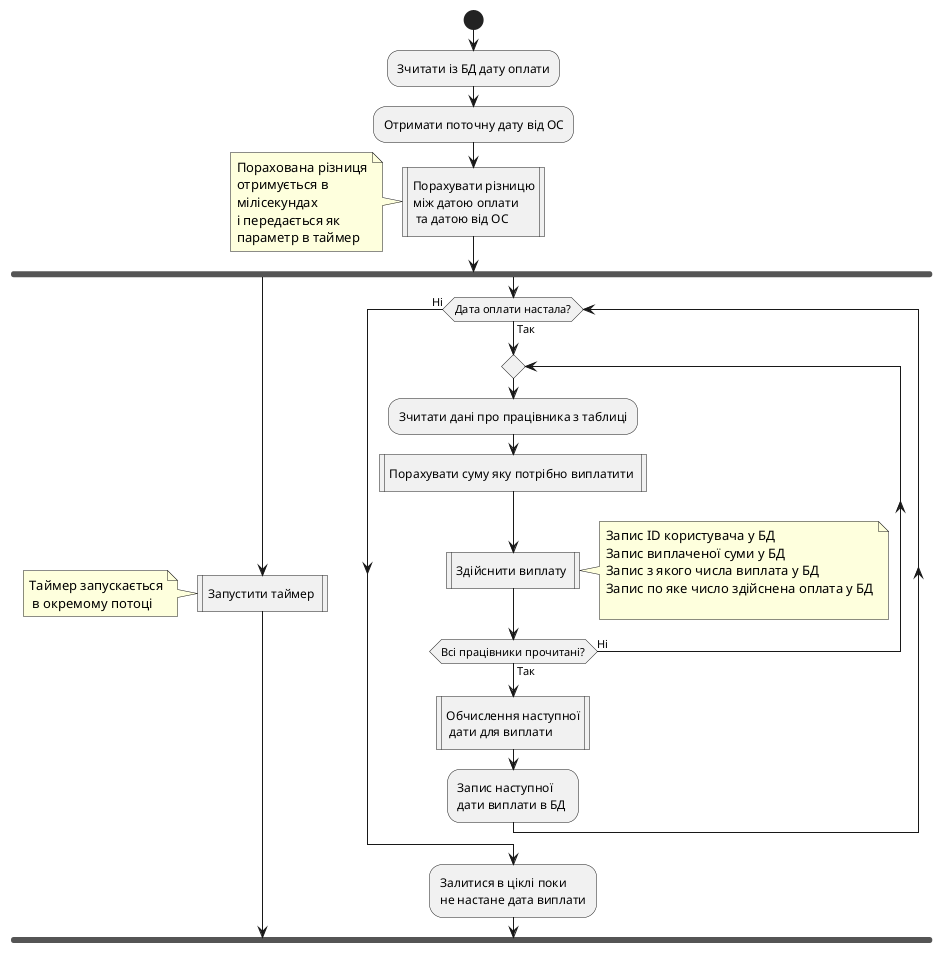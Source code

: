 @startuml add_payment_date
start 
    :Зчитати із БД дату оплати;

    :Отримати поточну дату від ОС;
    :Порахувати різницю\nміж датою оплати\n та датою від ОС| 
note left: Порахована різниця\nотримується в\nмілісекундах\nі передається як\nпараметр в таймер
fork
:Запустити таймер |
note left: Таймер запускається\n в окремому потоці
label 10

fork again
while (Дата оплати настала?) is (Так)

repeat 
:Зчитати дані про працівника з таблиці;
:Порахувати суму яку потрібно виплатити |
:Здійснити виплату |
note right: Запис ID користувача у БД\nЗапис виплаченої суми у БД\nЗапис з якого числа виплата у БД\nЗапис по яке число здійснена оплата у БД\n


repeat while(Всі працівники прочитані?) is (Ні) not (Так)
:Обчислення наступної\n дати для виплати|
:Запис наступної \nдати виплати в БД ;
endwhile (Ні)
:Залитися в ціклі поки \nне настане дата виплати;
end fork

@enduml

